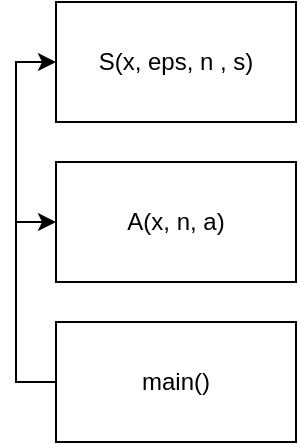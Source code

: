 <mxfile version="15.3.7" type="device"><diagram id="7tgzMG8k64pTA8_ww6IA" name="Сторінка-1"><mxGraphModel dx="269" dy="608" grid="1" gridSize="10" guides="1" tooltips="1" connect="1" arrows="1" fold="1" page="1" pageScale="1" pageWidth="827" pageHeight="1169" math="0" shadow="0"><root><mxCell id="0"/><mxCell id="1" parent="0"/><mxCell id="Q5w4LDMcq8zdR8URdqb6-4" style="edgeStyle=orthogonalEdgeStyle;rounded=0;orthogonalLoop=1;jettySize=auto;html=1;exitX=0;exitY=0.5;exitDx=0;exitDy=0;entryX=0;entryY=0.5;entryDx=0;entryDy=0;" edge="1" parent="1" source="Q5w4LDMcq8zdR8URdqb6-1" target="Q5w4LDMcq8zdR8URdqb6-2"><mxGeometry relative="1" as="geometry"/></mxCell><mxCell id="Q5w4LDMcq8zdR8URdqb6-5" style="edgeStyle=orthogonalEdgeStyle;rounded=0;orthogonalLoop=1;jettySize=auto;html=1;exitX=0;exitY=0.5;exitDx=0;exitDy=0;entryX=0;entryY=0.5;entryDx=0;entryDy=0;" edge="1" parent="1" source="Q5w4LDMcq8zdR8URdqb6-1" target="Q5w4LDMcq8zdR8URdqb6-3"><mxGeometry relative="1" as="geometry"/></mxCell><mxCell id="Q5w4LDMcq8zdR8URdqb6-1" value="main()" style="rounded=0;whiteSpace=wrap;html=1;" vertex="1" parent="1"><mxGeometry x="80" y="280" width="120" height="60" as="geometry"/></mxCell><mxCell id="Q5w4LDMcq8zdR8URdqb6-2" value="A(x, n, a)" style="rounded=0;whiteSpace=wrap;html=1;" vertex="1" parent="1"><mxGeometry x="80" y="200" width="120" height="60" as="geometry"/></mxCell><mxCell id="Q5w4LDMcq8zdR8URdqb6-3" value="S(x, eps, n , s)" style="rounded=0;whiteSpace=wrap;html=1;" vertex="1" parent="1"><mxGeometry x="80" y="120" width="120" height="60" as="geometry"/></mxCell></root></mxGraphModel></diagram></mxfile>